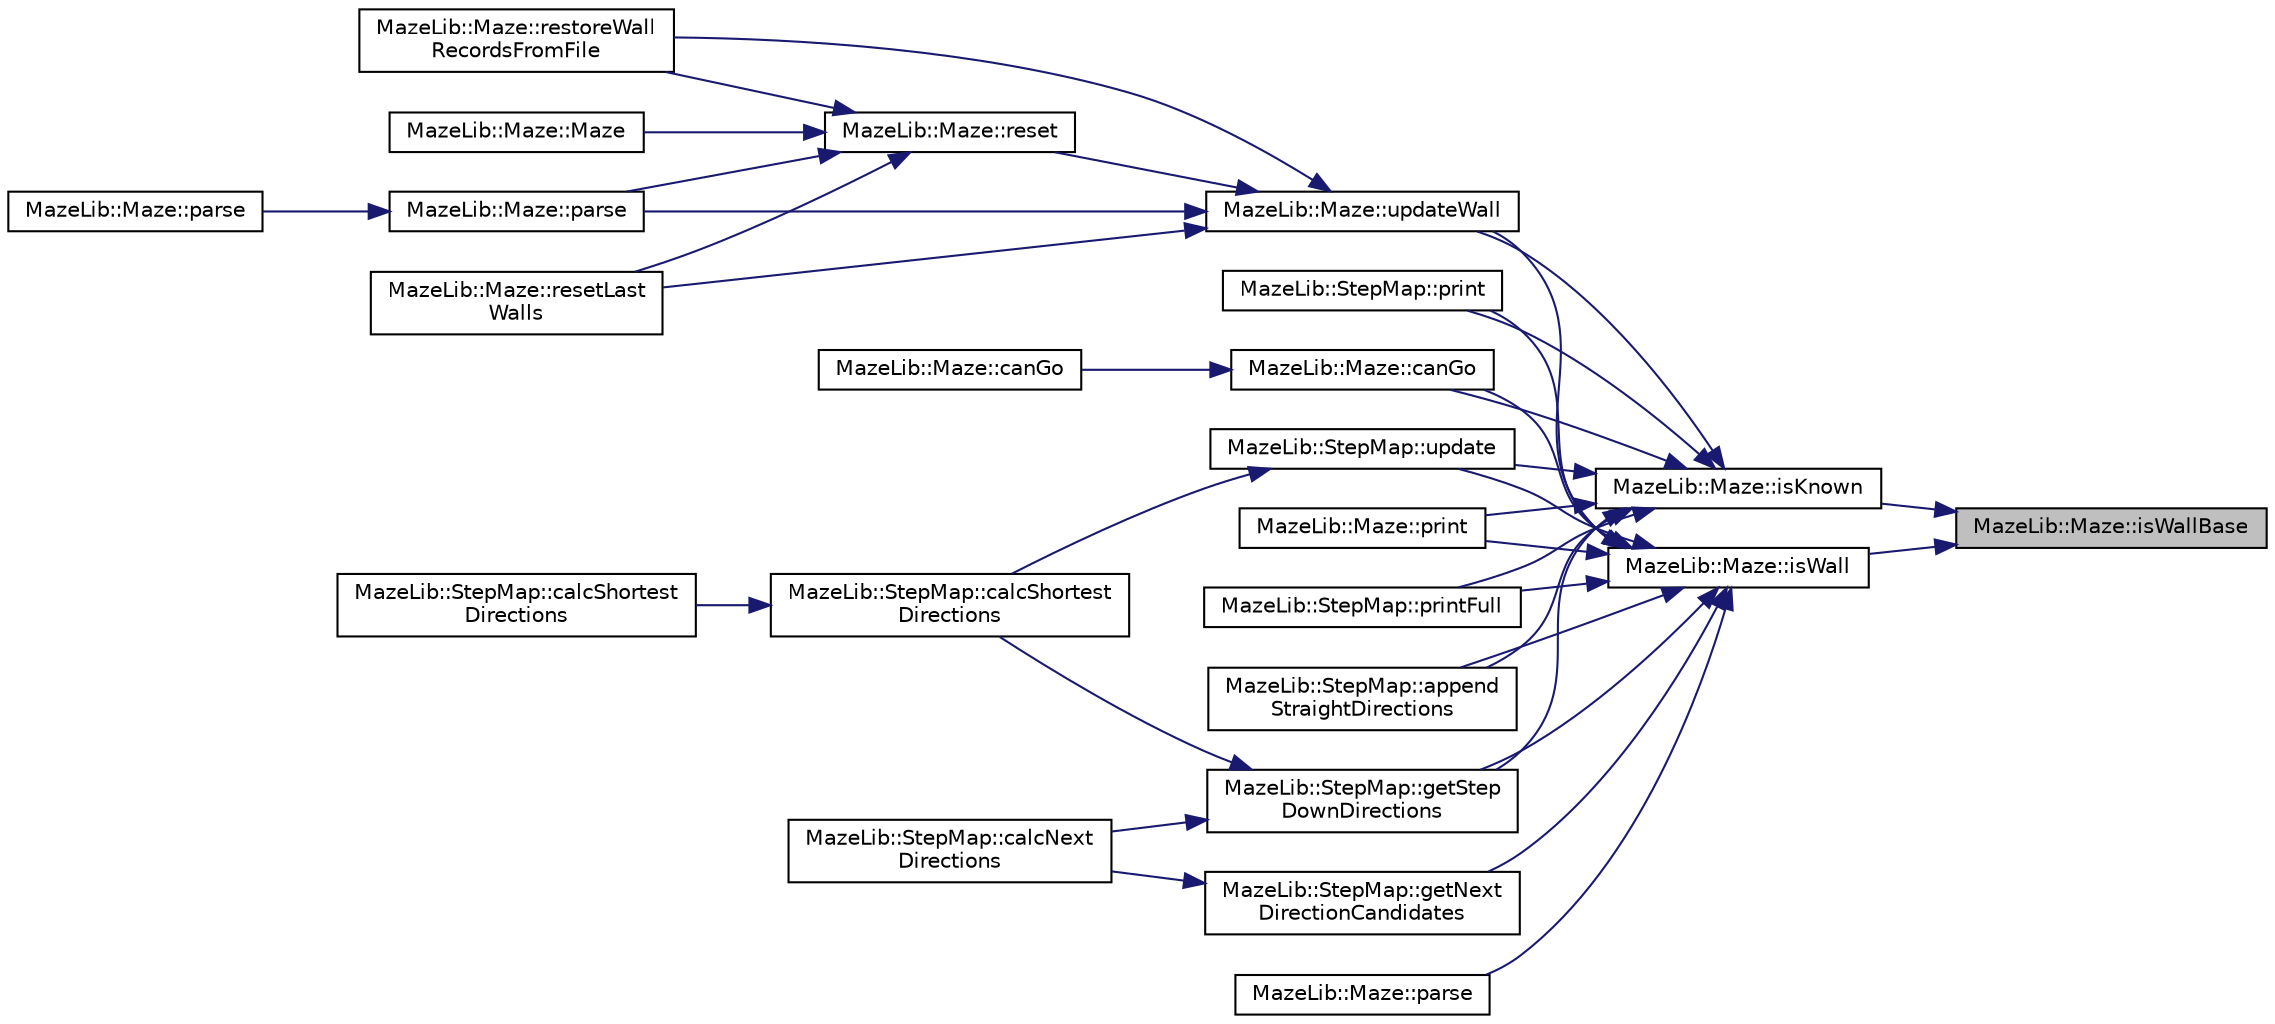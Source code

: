 digraph "MazeLib::Maze::isWallBase"
{
 // LATEX_PDF_SIZE
  edge [fontname="Helvetica",fontsize="10",labelfontname="Helvetica",labelfontsize="10"];
  node [fontname="Helvetica",fontsize="10",shape=record];
  rankdir="RL";
  Node1 [label="MazeLib::Maze::isWallBase",height=0.2,width=0.4,color="black", fillcolor="grey75", style="filled", fontcolor="black",tooltip="壁の確認のベース関数。迷路外を参照すると壁ありと返す。"];
  Node1 -> Node2 [dir="back",color="midnightblue",fontsize="10",style="solid",fontname="Helvetica"];
  Node2 [label="MazeLib::Maze::isKnown",height=0.2,width=0.4,color="black", fillcolor="white", style="filled",URL="$d8/d25/classMazeLib_1_1Maze.html#a239d960e2d48de73ffcdd48b046cc208",tooltip="壁が探索済みかを返す"];
  Node2 -> Node3 [dir="back",color="midnightblue",fontsize="10",style="solid",fontname="Helvetica"];
  Node3 [label="MazeLib::StepMap::append\lStraightDirections",height=0.2,width=0.4,color="black", fillcolor="white", style="filled",URL="$d9/da9/classMazeLib_1_1StepMap.html#a8f31c46ec39b2b24b765541f159670cf",tooltip="ゴール区画内を行けるところまで直進させる方向列を追加する関数"];
  Node2 -> Node4 [dir="back",color="midnightblue",fontsize="10",style="solid",fontname="Helvetica"];
  Node4 [label="MazeLib::Maze::canGo",height=0.2,width=0.4,color="black", fillcolor="white", style="filled",URL="$d8/d25/classMazeLib_1_1Maze.html#a4ceeb1ffbfc2793d0fac3efe0bec404f",tooltip="通過可能かどうかを返す"];
  Node4 -> Node5 [dir="back",color="midnightblue",fontsize="10",style="solid",fontname="Helvetica"];
  Node5 [label="MazeLib::Maze::canGo",height=0.2,width=0.4,color="black", fillcolor="white", style="filled",URL="$d8/d25/classMazeLib_1_1Maze.html#a83cf190b26fcda5ee853acf71f556c25",tooltip=" "];
  Node2 -> Node6 [dir="back",color="midnightblue",fontsize="10",style="solid",fontname="Helvetica"];
  Node6 [label="MazeLib::StepMap::getStep\lDownDirections",height=0.2,width=0.4,color="black", fillcolor="white", style="filled",URL="$d9/da9/classMazeLib_1_1StepMap.html#af11d7b324e1cd98760f6a5fc3efa7a2a",tooltip="ステップマップにより次に行くべき方向列を生成する"];
  Node6 -> Node7 [dir="back",color="midnightblue",fontsize="10",style="solid",fontname="Helvetica"];
  Node7 [label="MazeLib::StepMap::calcNext\lDirections",height=0.2,width=0.4,color="black", fillcolor="white", style="filled",URL="$d9/da9/classMazeLib_1_1StepMap.html#adacb549c46e7464ddc9a69add9e16443",tooltip="ステップマップから次に行くべき方向を計算する関数"];
  Node6 -> Node8 [dir="back",color="midnightblue",fontsize="10",style="solid",fontname="Helvetica"];
  Node8 [label="MazeLib::StepMap::calcShortest\lDirections",height=0.2,width=0.4,color="black", fillcolor="white", style="filled",URL="$d9/da9/classMazeLib_1_1StepMap.html#a97a7b2d52b74a8fe1f2253fcc1398614",tooltip="与えられた区画間の最短経路を導出する関数"];
  Node8 -> Node9 [dir="back",color="midnightblue",fontsize="10",style="solid",fontname="Helvetica"];
  Node9 [label="MazeLib::StepMap::calcShortest\lDirections",height=0.2,width=0.4,color="black", fillcolor="white", style="filled",URL="$d9/da9/classMazeLib_1_1StepMap.html#a2a8c7e032f24e587b4736cfc6122cb03",tooltip="スタートからゴールまでの最短経路を導出する関数"];
  Node2 -> Node10 [dir="back",color="midnightblue",fontsize="10",style="solid",fontname="Helvetica"];
  Node10 [label="MazeLib::StepMap::print",height=0.2,width=0.4,color="black", fillcolor="white", style="filled",URL="$d9/da9/classMazeLib_1_1StepMap.html#ada4dc887d52b3b59bace8aa6b68447ed",tooltip=" "];
  Node2 -> Node11 [dir="back",color="midnightblue",fontsize="10",style="solid",fontname="Helvetica"];
  Node11 [label="MazeLib::Maze::print",height=0.2,width=0.4,color="black", fillcolor="white", style="filled",URL="$d8/d25/classMazeLib_1_1Maze.html#abe3a8ddb09cef4adf591bbe4cc8f9b76",tooltip="迷路の表示"];
  Node2 -> Node12 [dir="back",color="midnightblue",fontsize="10",style="solid",fontname="Helvetica"];
  Node12 [label="MazeLib::StepMap::printFull",height=0.2,width=0.4,color="black", fillcolor="white", style="filled",URL="$d9/da9/classMazeLib_1_1StepMap.html#ad32a5acacd31cd9a73bfd577518cfee7",tooltip=" "];
  Node2 -> Node13 [dir="back",color="midnightblue",fontsize="10",style="solid",fontname="Helvetica"];
  Node13 [label="MazeLib::StepMap::update",height=0.2,width=0.4,color="black", fillcolor="white", style="filled",URL="$d9/da9/classMazeLib_1_1StepMap.html#aa693f3d5b63146dce4b2e60ed5aa9746",tooltip="ステップマップの更新"];
  Node13 -> Node8 [dir="back",color="midnightblue",fontsize="10",style="solid",fontname="Helvetica"];
  Node2 -> Node14 [dir="back",color="midnightblue",fontsize="10",style="solid",fontname="Helvetica"];
  Node14 [label="MazeLib::Maze::updateWall",height=0.2,width=0.4,color="black", fillcolor="white", style="filled",URL="$d8/d25/classMazeLib_1_1Maze.html#a6a43815bde60f520ecd1f7471d3951ba",tooltip="既知の壁情報と照らしあわせながら、壁を更新する関数"];
  Node14 -> Node15 [dir="back",color="midnightblue",fontsize="10",style="solid",fontname="Helvetica"];
  Node15 [label="MazeLib::Maze::parse",height=0.2,width=0.4,color="black", fillcolor="white", style="filled",URL="$d8/d25/classMazeLib_1_1Maze.html#aeaf471afcf3c3562c815707aa1b04952",tooltip="特定の迷路の文字列(*.maze ファイル)から壁をパースする"];
  Node15 -> Node16 [dir="back",color="midnightblue",fontsize="10",style="solid",fontname="Helvetica"];
  Node16 [label="MazeLib::Maze::parse",height=0.2,width=0.4,color="black", fillcolor="white", style="filled",URL="$d8/d25/classMazeLib_1_1Maze.html#acd6e8455d36f472a978e350ad0eeeb87",tooltip=" "];
  Node14 -> Node17 [dir="back",color="midnightblue",fontsize="10",style="solid",fontname="Helvetica"];
  Node17 [label="MazeLib::Maze::reset",height=0.2,width=0.4,color="black", fillcolor="white", style="filled",URL="$d8/d25/classMazeLib_1_1Maze.html#ae550859cb46898c9cf4a74c254488e46",tooltip="迷路の初期化。壁を削除し、スタート区画を既知に"];
  Node17 -> Node18 [dir="back",color="midnightblue",fontsize="10",style="solid",fontname="Helvetica"];
  Node18 [label="MazeLib::Maze::Maze",height=0.2,width=0.4,color="black", fillcolor="white", style="filled",URL="$d8/d25/classMazeLib_1_1Maze.html#a8e313813114d6c26174fb04ca29007fe",tooltip="デフォルトコンストラクタ"];
  Node17 -> Node15 [dir="back",color="midnightblue",fontsize="10",style="solid",fontname="Helvetica"];
  Node17 -> Node19 [dir="back",color="midnightblue",fontsize="10",style="solid",fontname="Helvetica"];
  Node19 [label="MazeLib::Maze::resetLast\lWalls",height=0.2,width=0.4,color="black", fillcolor="white", style="filled",URL="$d8/d25/classMazeLib_1_1Maze.html#adaa479806ff5509cb9374bc062681db4",tooltip="直前に更新した壁を見探索状態にリセットする"];
  Node17 -> Node20 [dir="back",color="midnightblue",fontsize="10",style="solid",fontname="Helvetica"];
  Node20 [label="MazeLib::Maze::restoreWall\lRecordsFromFile",height=0.2,width=0.4,color="black", fillcolor="white", style="filled",URL="$d8/d25/classMazeLib_1_1Maze.html#afabe3d1808634f5ae23c26331184c80d",tooltip="壁ログファイルから壁情報を復元する関数"];
  Node14 -> Node19 [dir="back",color="midnightblue",fontsize="10",style="solid",fontname="Helvetica"];
  Node14 -> Node20 [dir="back",color="midnightblue",fontsize="10",style="solid",fontname="Helvetica"];
  Node1 -> Node21 [dir="back",color="midnightblue",fontsize="10",style="solid",fontname="Helvetica"];
  Node21 [label="MazeLib::Maze::isWall",height=0.2,width=0.4,color="black", fillcolor="white", style="filled",URL="$d8/d25/classMazeLib_1_1Maze.html#aefe7c86cad9db92885a6f6eda52b04d0",tooltip="壁の有無を返す"];
  Node21 -> Node3 [dir="back",color="midnightblue",fontsize="10",style="solid",fontname="Helvetica"];
  Node21 -> Node4 [dir="back",color="midnightblue",fontsize="10",style="solid",fontname="Helvetica"];
  Node21 -> Node22 [dir="back",color="midnightblue",fontsize="10",style="solid",fontname="Helvetica"];
  Node22 [label="MazeLib::StepMap::getNext\lDirectionCandidates",height=0.2,width=0.4,color="black", fillcolor="white", style="filled",URL="$d9/da9/classMazeLib_1_1StepMap.html#ac277a78faec8d3d924dabcaa7a7b69ed",tooltip="引数区画の周囲の未知壁の確認優先順位を生成する関数"];
  Node22 -> Node7 [dir="back",color="midnightblue",fontsize="10",style="solid",fontname="Helvetica"];
  Node21 -> Node6 [dir="back",color="midnightblue",fontsize="10",style="solid",fontname="Helvetica"];
  Node21 -> Node23 [dir="back",color="midnightblue",fontsize="10",style="solid",fontname="Helvetica"];
  Node23 [label="MazeLib::Maze::parse",height=0.2,width=0.4,color="black", fillcolor="white", style="filled",URL="$d8/d25/classMazeLib_1_1Maze.html#afcbb0b30f3bcec5868b7630ff7aabb8b",tooltip="配列から迷路を読み込むパーサ"];
  Node21 -> Node10 [dir="back",color="midnightblue",fontsize="10",style="solid",fontname="Helvetica"];
  Node21 -> Node11 [dir="back",color="midnightblue",fontsize="10",style="solid",fontname="Helvetica"];
  Node21 -> Node12 [dir="back",color="midnightblue",fontsize="10",style="solid",fontname="Helvetica"];
  Node21 -> Node13 [dir="back",color="midnightblue",fontsize="10",style="solid",fontname="Helvetica"];
  Node21 -> Node14 [dir="back",color="midnightblue",fontsize="10",style="solid",fontname="Helvetica"];
}
